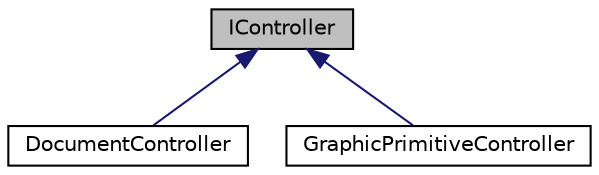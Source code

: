 digraph "IController"
{
  edge [fontname="Helvetica",fontsize="10",labelfontname="Helvetica",labelfontsize="10"];
  node [fontname="Helvetica",fontsize="10",shape=record];
  Node1 [label="IController",height=0.2,width=0.4,color="black", fillcolor="grey75", style="filled", fontcolor="black"];
  Node1 -> Node2 [dir="back",color="midnightblue",fontsize="10",style="solid",fontname="Helvetica"];
  Node2 [label="DocumentController",height=0.2,width=0.4,color="black", fillcolor="white", style="filled",URL="$class_document_controller.html",tooltip="Контроллер документов. "];
  Node1 -> Node3 [dir="back",color="midnightblue",fontsize="10",style="solid",fontname="Helvetica"];
  Node3 [label="GraphicPrimitiveController",height=0.2,width=0.4,color="black", fillcolor="white", style="filled",URL="$class_graphic_primitive_controller.html"];
}
